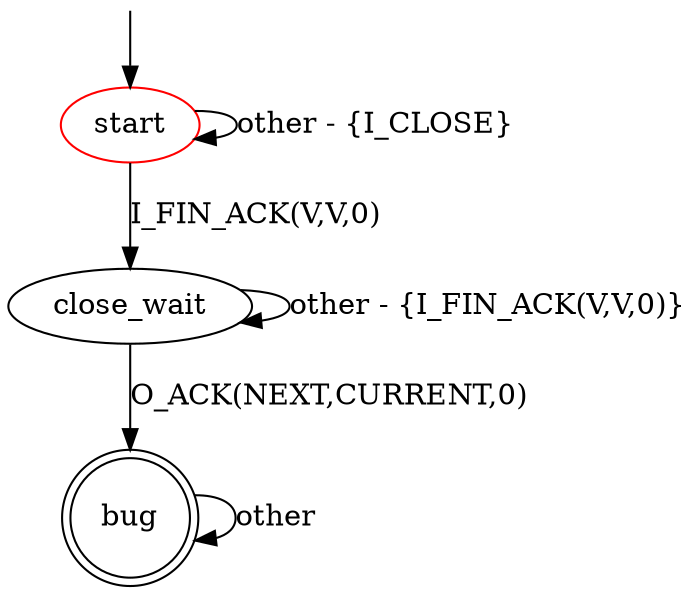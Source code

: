 digraph G {
label=""
start [color="red"]
bug [shape="doublecircle"]

start -> start [label="other - {I_CLOSE}"]
start -> close_wait [label="I_FIN_ACK(V,V,0)"]
close_wait -> close_wait [label="other - {I_FIN_ACK(V,V,0)}"]
close_wait -> bug [label="O_ACK(NEXT,CURRENT,0)"]


bug -> bug [label="other"]

__start0 [label="" shape="none" width="0" height="0"];
__start0 -> start;
}

